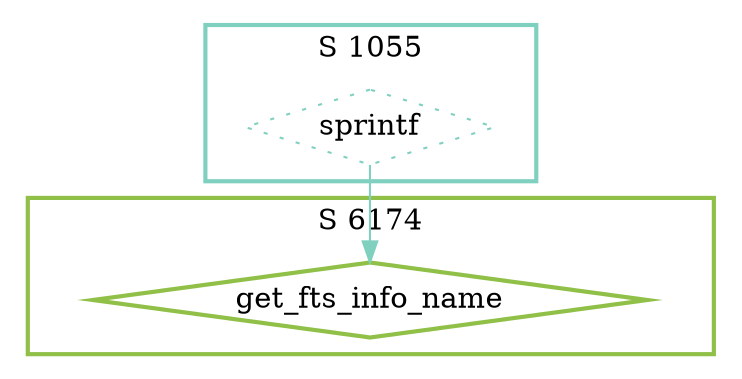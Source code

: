 digraph G {
  ratio=0.500000;
  "UV get_fts_info_name (6174)" [shape=diamond, label="get_fts_info_name",
                                 color="#90C048", style=bold];
  "UV sprintf (1055)" [shape=diamond, label="sprintf", color="#80D0C0",
                       style=dotted];
  
  subgraph cluster_6174 { label="S 6174";
    color="#90C048";
    style=bold;
    "UV get_fts_info_name (6174)"; };
  subgraph cluster_1055 { label="S 1055";
    color="#80D0C0";
    style=bold;
    "UV sprintf (1055)"; };
  
  "UV sprintf (1055)" -> "UV get_fts_info_name (6174)" [color="#80D0C0"];
  
  }